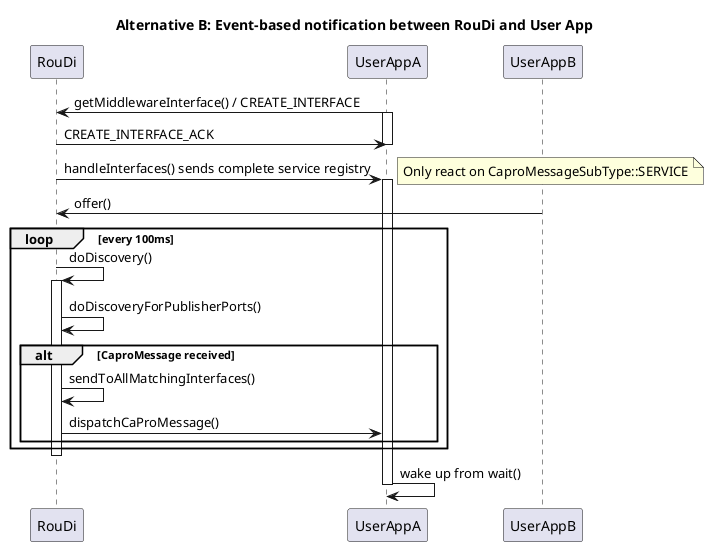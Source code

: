 @startuml
title Alternative B: Event-based notification between RouDi and User App

participant RouDi
participant UserAppA
participant UserAppB

UserAppA->RouDi:  getMiddlewareInterface() / CREATE_INTERFACE
activate UserAppA
RouDi->UserAppA: CREATE_INTERFACE_ACK
deactivate UserAppA

RouDi->UserAppA: handleInterfaces() sends complete service registry
activate UserAppA

note right: Only react on CaproMessageSubType::SERVICE

UserAppB->RouDi: offer()
loop every 100ms
    RouDi->RouDi: doDiscovery()

    activate RouDi
    RouDi->RouDi: doDiscoveryForPublisherPorts()
    alt CaproMessage received
        RouDi->RouDi: sendToAllMatchingInterfaces()
        RouDi->UserAppA: dispatchCaProMessage()
    end
end
deactivate RouDi
UserAppA->UserAppA: wake up from wait()
deactivate UserAppA

@enduml
